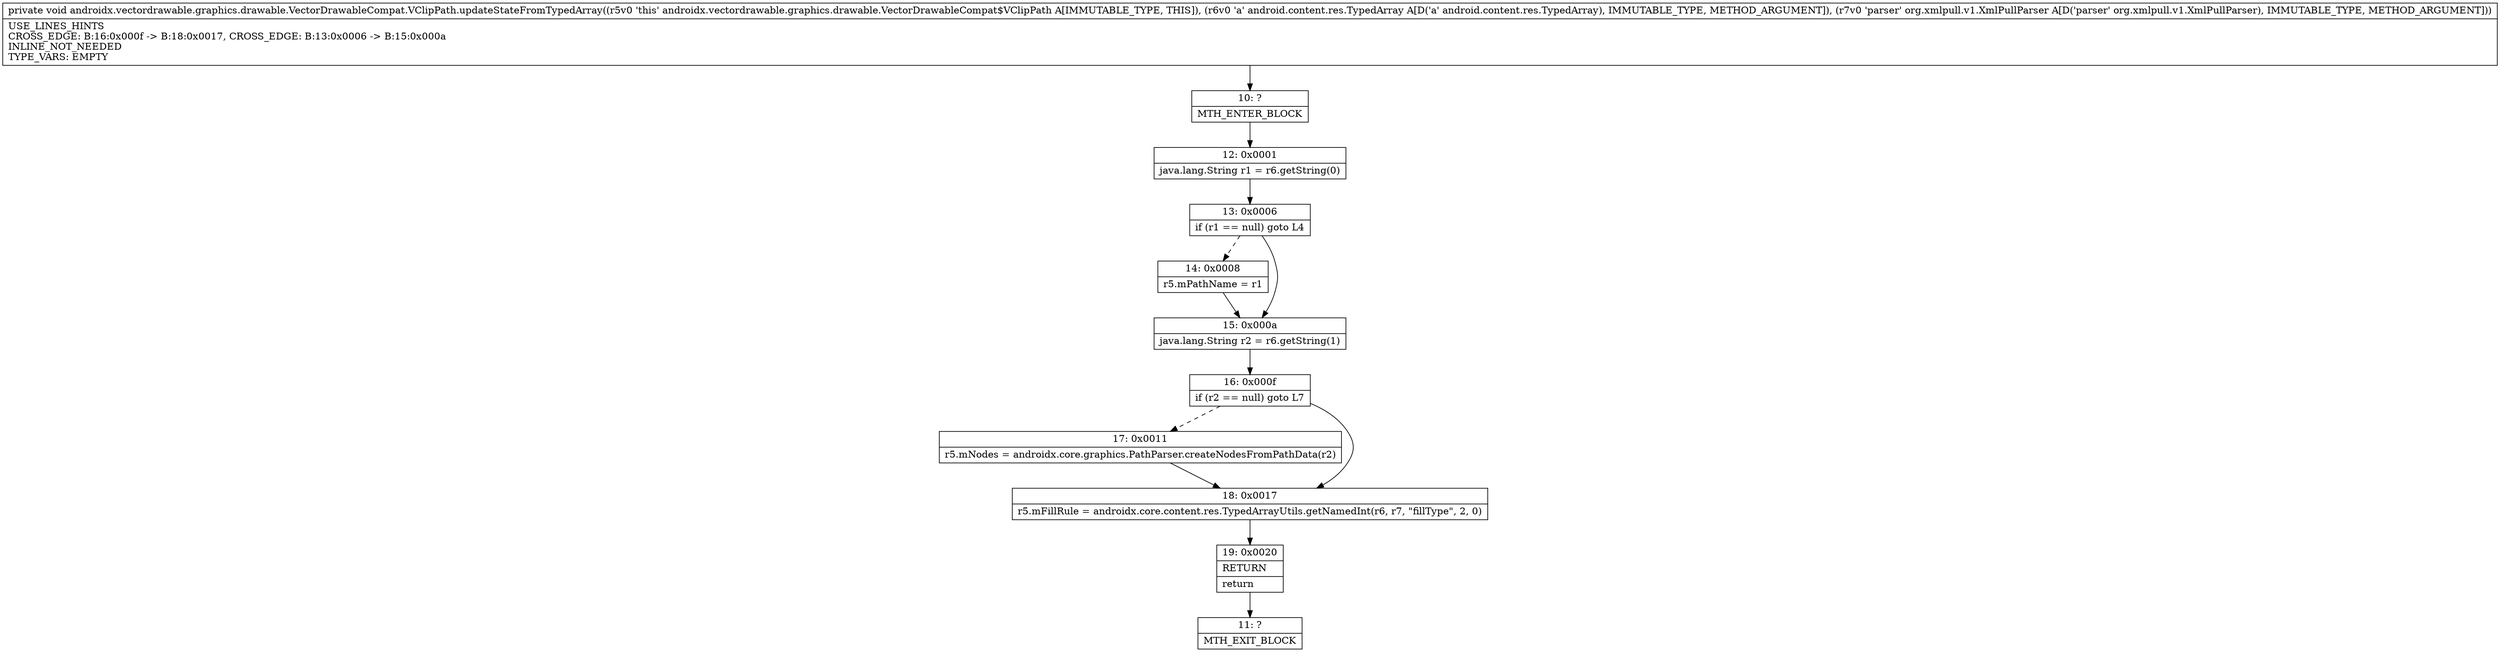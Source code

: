 digraph "CFG forandroidx.vectordrawable.graphics.drawable.VectorDrawableCompat.VClipPath.updateStateFromTypedArray(Landroid\/content\/res\/TypedArray;Lorg\/xmlpull\/v1\/XmlPullParser;)V" {
Node_10 [shape=record,label="{10\:\ ?|MTH_ENTER_BLOCK\l}"];
Node_12 [shape=record,label="{12\:\ 0x0001|java.lang.String r1 = r6.getString(0)\l}"];
Node_13 [shape=record,label="{13\:\ 0x0006|if (r1 == null) goto L4\l}"];
Node_14 [shape=record,label="{14\:\ 0x0008|r5.mPathName = r1\l}"];
Node_15 [shape=record,label="{15\:\ 0x000a|java.lang.String r2 = r6.getString(1)\l}"];
Node_16 [shape=record,label="{16\:\ 0x000f|if (r2 == null) goto L7\l}"];
Node_17 [shape=record,label="{17\:\ 0x0011|r5.mNodes = androidx.core.graphics.PathParser.createNodesFromPathData(r2)\l}"];
Node_18 [shape=record,label="{18\:\ 0x0017|r5.mFillRule = androidx.core.content.res.TypedArrayUtils.getNamedInt(r6, r7, \"fillType\", 2, 0)\l}"];
Node_19 [shape=record,label="{19\:\ 0x0020|RETURN\l|return\l}"];
Node_11 [shape=record,label="{11\:\ ?|MTH_EXIT_BLOCK\l}"];
MethodNode[shape=record,label="{private void androidx.vectordrawable.graphics.drawable.VectorDrawableCompat.VClipPath.updateStateFromTypedArray((r5v0 'this' androidx.vectordrawable.graphics.drawable.VectorDrawableCompat$VClipPath A[IMMUTABLE_TYPE, THIS]), (r6v0 'a' android.content.res.TypedArray A[D('a' android.content.res.TypedArray), IMMUTABLE_TYPE, METHOD_ARGUMENT]), (r7v0 'parser' org.xmlpull.v1.XmlPullParser A[D('parser' org.xmlpull.v1.XmlPullParser), IMMUTABLE_TYPE, METHOD_ARGUMENT]))  | USE_LINES_HINTS\lCROSS_EDGE: B:16:0x000f \-\> B:18:0x0017, CROSS_EDGE: B:13:0x0006 \-\> B:15:0x000a\lINLINE_NOT_NEEDED\lTYPE_VARS: EMPTY\l}"];
MethodNode -> Node_10;Node_10 -> Node_12;
Node_12 -> Node_13;
Node_13 -> Node_14[style=dashed];
Node_13 -> Node_15;
Node_14 -> Node_15;
Node_15 -> Node_16;
Node_16 -> Node_17[style=dashed];
Node_16 -> Node_18;
Node_17 -> Node_18;
Node_18 -> Node_19;
Node_19 -> Node_11;
}

